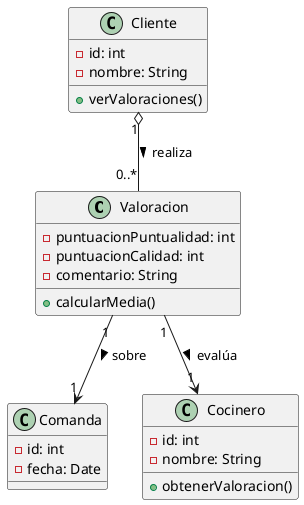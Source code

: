 @startuml

class Valoracion {
  - puntuacionPuntualidad: int
  - puntuacionCalidad: int
  - comentario: String
  + calcularMedia()
}

class Comanda {
  - id: int
  - fecha: Date
}

class Cocinero {
  - id: int
  - nombre: String
  + obtenerValoracion()
}

class Cliente {
  - id: int
  - nombre: String
  + verValoraciones()
}

Cliente "1" o-- "0..*" Valoracion : realiza >
Valoracion "1" --> "1" Comanda : sobre >
Valoracion "1" --> "1" Cocinero : evalúa >

@enduml

